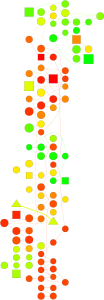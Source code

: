 graph G{
rankdir="LR";
size="10,2!";
0 [shape="circle",label="",style=filled,fillcolor="#ff4e00",fixedsize=true,width=1.10217930321,height=1.10217930321];
1 [shape="circle",label="",style=filled,fillcolor="#ff8800",fixedsize=true,width=1.04460435341,height=1.04460435341];
2 [shape="circle",label="",style=filled,fillcolor="#ff8800",fixedsize=true,width=0.943279176511,height=0.943279176511];
3 [shape="circle",label="",style=filled,fillcolor="#0eff00",fixedsize=true,width=1.004628465,height=1.004628465];
4 [shape="circle",label="",style=filled,fillcolor="#10ff00",fixedsize=true,width=1.12683271904,height=1.12683271904];
5 [shape="circle",label="",style=filled,fillcolor="#ffe800",fixedsize=true,width=1.04709226068,height=1.04709226068];
6 [shape="circle",label="",style=filled,fillcolor="#ffe500",fixedsize=true,width=1.04688728651,height=1.04688728651];
7 [shape="circle",label="",style=filled,fillcolor="#ffef00",fixedsize=true,width=1.24903926696,height=1.24903926696];
8 [shape="square",label="",style=filled,fillcolor="#aaff00",fixedsize=true,width=1.26404448745,height=1.26404448745];
9 [shape="square",label="",style=filled,fillcolor="#00ff00",fixedsize=true,width=1.50559735426,height=1.50559735426];
10 [shape="circle",label="",style=filled,fillcolor="#ffe400",fixedsize=true,width=0.96607845591,height=0.96607845591];
11 [shape="circle",label="",style=filled,fillcolor="#ffe500",fixedsize=true,width=1.12104216327,height=1.12104216327];
12 [shape="circle",label="",style=filled,fillcolor="#ffcf00",fixedsize=true,width=1.0101167039,height=1.0101167039];
13 [shape="circle",label="",style=filled,fillcolor="#8fff00",fixedsize=true,width=1.19465872103,height=1.19465872103];
14 [shape="circle",label="",style=filled,fillcolor="#1aff00",fixedsize=true,width=1.26346364564,height=1.26346364564];
15 [shape="circle",label="",style=filled,fillcolor="#ff4e00",fixedsize=true,width=1.05873862843,height=1.05873862843];
16 [shape="circle",label="",style=filled,fillcolor="#cdff00",fixedsize=true,width=1.22180802094,height=1.22180802094];
17 [shape="circle",label="",style=filled,fillcolor="#ffcf00",fixedsize=true,width=0.995989427202,height=0.995989427202];
18 [shape="circle",label="",style=filled,fillcolor="#47ff00",fixedsize=true,width=1.00398822626,height=1.00398822626];
19 [shape="circle",label="",style=filled,fillcolor="#79ff00",fixedsize=true,width=1.12772146017,height=1.12772146017];
20 [shape="circle",label="",style=filled,fillcolor="#a4ff00",fixedsize=true,width=1.08894008353,height=1.08894008353];
21 [shape="circle",label="",style=filled,fillcolor="#2aff00",fixedsize=true,width=1.17544288349,height=1.17544288349];
22 [shape="triangle",label="",style=filled,fillcolor="#d6ff00",fixedsize=true,width=1.56854238905,height=1.56854238905];
23 [shape="circle",label="",style=filled,fillcolor="#68ff00",fixedsize=true,width=1.15317505365,height=1.15317505365];
24 [shape="circle",label="",style=filled,fillcolor="#17ff00",fixedsize=true,width=1.04954242202,height=1.04954242202];
25 [shape="circle",label="",style=filled,fillcolor="#ff4e00",fixedsize=true,width=1.1424601378,height=1.1424601378];
26 [shape="circle",label="",style=filled,fillcolor="#ff8700",fixedsize=true,width=1.08433746974,height=1.08433746974];
27 [shape="circle",label="",style=filled,fillcolor="#ff4e00",fixedsize=true,width=0.932669018591,height=0.932669018591];
28 [shape="square",label="",style=filled,fillcolor="#0cff00",fixedsize=true,width=1.06609732786,height=1.06609732786];
29 [shape="circle",label="",style=filled,fillcolor="#ff4400",fixedsize=true,width=1.0231388698,height=1.0231388698];
30 [shape="circle",label="",style=filled,fillcolor="#dcff00",fixedsize=true,width=0.972868950541,height=0.972868950541];
31 [shape="circle",label="",style=filled,fillcolor="#6cff00",fixedsize=true,width=1.08991809766,height=1.08991809766];
32 [shape="circle",label="",style=filled,fillcolor="#ff4e00",fixedsize=true,width=0.959390342314,height=0.959390342314];
33 [shape="circle",label="",style=filled,fillcolor="#ff9800",fixedsize=true,width=1.03923186407,height=1.03923186407];
34 [shape="circle",label="",style=filled,fillcolor="#ffe800",fixedsize=true,width=0.96949544278,height=0.96949544278];
35 [shape="circle",label="",style=filled,fillcolor="#d4ff00",fixedsize=true,width=1.12461781207,height=1.12461781207];
36 [shape="circle",label="",style=filled,fillcolor="#ff6e00",fixedsize=true,width=1.05668180461,height=1.05668180461];
37 [shape="circle",label="",style=filled,fillcolor="#ff2200",fixedsize=true,width=1.17663179032,height=1.17663179032];
38 [shape="circle",label="",style=filled,fillcolor="#ff8800",fixedsize=true,width=1.04595716295,height=1.04595716295];
39 [shape="circle",label="",style=filled,fillcolor="#ff4e00",fixedsize=true,width=0.995910441701,height=0.995910441701];
40 [shape="square",label="",style=filled,fillcolor="#ff2700",fixedsize=true,width=1.24154449231,height=1.24154449231];
41 [shape="circle",label="",style=filled,fillcolor="#ff4400",fixedsize=true,width=1.05390740675,height=1.05390740675];
42 [shape="circle",label="",style=filled,fillcolor="#69ff00",fixedsize=true,width=0.928877846576,height=0.928877846576];
43 [shape="circle",label="",style=filled,fillcolor="#ff3e00",fixedsize=true,width=1.00472825993,height=1.00472825993];
44 [shape="circle",label="",style=filled,fillcolor="#74ff00",fixedsize=true,width=1.09135636415,height=1.09135636415];
45 [shape="circle",label="",style=filled,fillcolor="#13ff00",fixedsize=true,width=1.22147287889,height=1.22147287889];
46 [shape="circle",label="",style=filled,fillcolor="#ffed00",fixedsize=true,width=1.11675135534,height=1.11675135534];
47 [shape="circle",label="",style=filled,fillcolor="#ff2800",fixedsize=true,width=1.23015015055,height=1.23015015055];
48 [shape="circle",label="",style=filled,fillcolor="#ff4d00",fixedsize=true,width=1.20688692114,height=1.20688692114];
49 [shape="circle",label="",style=filled,fillcolor="#0cff00",fixedsize=true,width=0.996652598874,height=0.996652598874];
50 [shape="circle",label="",style=filled,fillcolor="#ff3e00",fixedsize=true,width=1.04325996726,height=1.04325996726];
51 [shape="circle",label="",style=filled,fillcolor="#ff2500",fixedsize=true,width=1.06335935915,height=1.06335935915];
52 [shape="circle",label="",style=filled,fillcolor="#ff3e00",fixedsize=true,width=0.928450389504,height=0.928450389504];
53 [shape="circle",label="",style=filled,fillcolor="#63ff00",fixedsize=true,width=1.38949133358,height=1.38949133358];
54 [shape="circle",label="",style=filled,fillcolor="#ff3700",fixedsize=true,width=1.23389513024,height=1.23389513024];
55 [shape="circle",label="",style=filled,fillcolor="#ff5a00",fixedsize=true,width=1.18112564441,height=1.18112564441];
56 [shape="circle",label="",style=filled,fillcolor="#ff4e00",fixedsize=true,width=1.03176594081,height=1.03176594081];
57 [shape="square",label="",style=filled,fillcolor="#ff0100",fixedsize=true,width=0.993310688378,height=0.993310688378];
58 [shape="triangle",label="",style=filled,fillcolor="#d6ff00",fixedsize=true,width=1.52805061188,height=1.52805061188];
59 [shape="circle",label="",style=filled,fillcolor="#b0ff00",fixedsize=true,width=0.941093248679,height=0.941093248679];
60 [shape="circle",label="",style=filled,fillcolor="#deff00",fixedsize=true,width=1.269864631,height=1.269864631];
61 [shape="circle",label="",style=filled,fillcolor="#b0ff00",fixedsize=true,width=1.0814660677,height=1.0814660677];
62 [shape="square",label="",style=filled,fillcolor="#ff0000",fixedsize=true,width=1.37697597401,height=1.37697597401];
63 [shape="circle",label="",style=filled,fillcolor="#ffb600",fixedsize=true,width=1.07312068344,height=1.07312068344];
64 [shape="circle",label="",style=filled,fillcolor="#ff4400",fixedsize=true,width=1.10614027576,height=1.10614027576];
65 [shape="circle",label="",style=filled,fillcolor="#78ff00",fixedsize=true,width=0.94614651939,height=0.94614651939];
66 [shape="square",label="",style=filled,fillcolor="#ff8b00",fixedsize=true,width=1.30347756308,height=1.30347756308];
67 [shape="circle",label="",style=filled,fillcolor="#aaff00",fixedsize=true,width=1.04305530249,height=1.04305530249];
68 [shape="circle",label="",style=filled,fillcolor="#ff8500",fixedsize=true,width=1.03219516588,height=1.03219516588];
69 [shape="square",label="",style=filled,fillcolor="#ffe800",fixedsize=true,width=0.981822125364,height=0.981822125364];
70 [shape="circle",label="",style=filled,fillcolor="#8bff00",fixedsize=true,width=1.14811255626,height=1.14811255626];
71 [shape="circle",label="",style=filled,fillcolor="#ff8700",fixedsize=true,width=1.24616377185,height=1.24616377185];
72 [shape="circle",label="",style=filled,fillcolor="#ff8300",fixedsize=true,width=1.02161286259,height=1.02161286259];
73 [shape="square",label="",style=filled,fillcolor="#61ff00",fixedsize=true,width=1.38877750761,height=1.38877750761];
74 [shape="circle",label="",style=filled,fillcolor="#ff3e00",fixedsize=true,width=0.992884358219,height=0.992884358219];
75 [shape="circle",label="",style=filled,fillcolor="#ff3e00",fixedsize=true,width=0.996895881344,height=0.996895881344];
76 [shape="circle",label="",style=filled,fillcolor="#ff6800",fixedsize=true,width=1.11019132819,height=1.11019132819];
77 [shape="circle",label="",style=filled,fillcolor="#ff3e00",fixedsize=true,width=0.991096349808,height=0.991096349808];
78 [shape="circle",label="",style=filled,fillcolor="#ff4400",fixedsize=true,width=0.967277181249,height=0.967277181249];
79 [shape="circle",label="",style=filled,fillcolor="#ffe800",fixedsize=true,width=1.15773674301,height=1.15773674301];
80 [shape="circle",label="",style=filled,fillcolor="#ff4400",fixedsize=true,width=0.969615606455,height=0.969615606455];
81 [shape="circle",label="",style=filled,fillcolor="#ff2200",fixedsize=true,width=1.18411878228,height=1.18411878228];
82 [shape="circle",label="",style=filled,fillcolor="#ff5100",fixedsize=true,width=1.25624076611,height=1.25624076611];
83 [shape="circle",label="",style=filled,fillcolor="#ff5600",fixedsize=true,width=1.10782815628,height=1.10782815628];
84 [shape="circle",label="",style=filled,fillcolor="#10ff00",fixedsize=true,width=0.948251149051,height=0.948251149051];
85 [shape="circle",label="",style=filled,fillcolor="#ff8500",fixedsize=true,width=1.080582935,height=1.080582935];
86 [shape="circle",label="",style=filled,fillcolor="#ff4e00",fixedsize=true,width=1.17185905374,height=1.17185905374];
87 [shape="circle",label="",style=filled,fillcolor="#ffe400",fixedsize=true,width=0.984930085011,height=0.984930085011];
88 [shape="circle",label="",style=filled,fillcolor="#ff4e00",fixedsize=true,width=1.04652217083,height=1.04652217083];
89 [shape="circle",label="",style=filled,fillcolor="#ffe800",fixedsize=true,width=1.08111167926,height=1.08111167926];
90 [shape="square",label="",style=filled,fillcolor="#e2ff00",fixedsize=true,width=1.49886350014,height=1.49886350014];
91 [shape="circle",label="",style=filled,fillcolor="#aaff00",fixedsize=true,width=0.93409087345,height=0.93409087345];
92 [shape="circle",label="",style=filled,fillcolor="#ff3e00",fixedsize=true,width=0.962151399682,height=0.962151399682];
93 [shape="circle",label="",style=filled,fillcolor="#d4ff00",fixedsize=true,width=1.04077304043,height=1.04077304043];
94 [shape="circle",label="",style=filled,fillcolor="#ff3300",fixedsize=true,width=1.33130407091,height=1.33130407091];
95 [shape="circle",label="",style=filled,fillcolor="#ff3400",fixedsize=true,width=1.22637260912,height=1.22637260912];
96 [shape="circle",label="",style=filled,fillcolor="#ff3e00",fixedsize=true,width=0.954697820271,height=0.954697820271];
97 [shape="circle",label="",style=filled,fillcolor="#aaff00",fixedsize=true,width=1.11288114654,height=1.11288114654];
98 [shape="circle",label="",style=filled,fillcolor="#ff2e00",fixedsize=true,width=1.26673283709,height=1.26673283709];
99 [shape="circle",label="",style=filled,fillcolor="#68ff00",fixedsize=true,width=1.2955058684,height=1.2955058684];
12 -- 1[dir="none",color="#ff9d00",penwidth=1];
14 -- 3[dir="none",color="#0cff00",penwidth=1];
16 -- 13[dir="none",color="#b6ff00",penwidth=1];
17 -- 10[dir="none",color="#ffcc00",penwidth=1];
18 -- 13[dir="none",color="#6cff00",penwidth=1];
21 -- 20[dir="none",color="#67ff00",penwidth=1];
21 -- 14[dir="none",color="#1bff00",penwidth=1];
23 -- 9[dir="none",color="#2fff00",penwidth=1];
23 -- 11[dir="none",color="#ccff00",penwidth=1];
24 -- 18[dir="none",color="#29ff00",penwidth=1];
30 -- 19[dir="none",color="#b2ff00",penwidth=1];
30 -- 16[dir="none",color="#e1ff00",penwidth=1];
31 -- 18[dir="none",color="#58ff00",penwidth=1];
32 -- 0[dir="none",color="#ff3e00",penwidth=1];
32 -- 15[dir="none",color="#ff3e00",penwidth=1];
33 -- 26[dir="none",color="#ff8100",penwidth=1];
34 -- 5[dir="none",color="#ffda00",penwidth=1];
36 -- 22[dir="none",color="#ffba00",penwidth=1];
37 -- 26[dir="none",color="#ff4500",penwidth=1];
38 -- 17[dir="none",color="#ff9d00",penwidth=1];
38 -- 1[dir="none",color="#ff7900",penwidth=1];
39 -- 27[dir="none",color="#ff3e00",penwidth=1];
39 -- 29[dir="none",color="#ff3900",penwidth=1];
42 -- 31[dir="none",color="#6bff00",penwidth=1];
42 -- 23[dir="none",color="#69ff00",penwidth=1];
44 -- 13[dir="none",color="#85ff00",penwidth=1];
44 -- 31[dir="none",color="#71ff00",penwidth=1];
45 -- 9[dir="none",color="#00ff00",penwidth=1];
45 -- 42[dir="none",color="#3aff00",penwidth=1];
45 -- 24[dir="none",color="#0cff00",penwidth=1];
46 -- 33[dir="none",color="#ffb500",penwidth=1];
47 -- 37[dir="none",color="#ff1500",penwidth=1];
47 -- 33[dir="none",color="#ff5000",penwidth=1];
48 -- 38[dir="none",color="#ff5b00",penwidth=1];
48 -- 36[dir="none",color="#ff4e00",penwidth=1];
49 -- 3[dir="none",color="#04ff00",penwidth=1];
49 -- 28[dir="none",color="#02ff00",penwidth=1];
50 -- 29[dir="none",color="#ff3100",penwidth=1];
51 -- 43[dir="none",color="#ff2100",penwidth=1];
53 -- 46[dir="none",color="#c4ff00",penwidth=1];
53 -- 14[dir="none",color="#3aff00",penwidth=1];
55 -- 15[dir="none",color="#ff4400",penwidth=1];
55 -- 6[dir="none",color="#ff9100",penwidth=1];
55 -- 51[dir="none",color="#ff2f00",penwidth=1];
56 -- 27[dir="none",color="#ff3e00",penwidth=1];
56 -- 52[dir="none",color="#ff3600",penwidth=1];
56 -- 25[dir="none",color="#ff3e00",penwidth=1];
57 -- 51[dir="none",color="#ff0200",penwidth=1];
58 -- 48[dir="none",color="#ffa900",penwidth=1];
58 -- 22[dir="none",color="#e2ff00",penwidth=8];
58 -- 1[dir="none",color="#ffc700",penwidth=1];
60 -- 30[dir="none",color="#eaff00",penwidth=1];
61 -- 35[dir="none",color="#ccff00",penwidth=1];
62 -- 15[dir="none",color="#ff1600",penwidth=1];
62 -- 2[dir="none",color="#ff3300",penwidth=1];
62 -- 43[dir="none",color="#ff0e00",penwidth=1];
63 -- 35[dir="none",color="#ffdf00",penwidth=1];
64 -- 41[dir="none",color="#ff3400",penwidth=1];
65 -- 19[dir="none",color="#7bff00",penwidth=1];
65 -- 16[dir="none",color="#a9ff00",penwidth=1];
65 -- 44[dir="none",color="#78ff00",penwidth=1];
66 -- 11[dir="none",color="#ffaa00",penwidth=1];
67 -- 59[dir="none",color="#b5ff00",penwidth=1];
68 -- 15[dir="none",color="#ff5a00",penwidth=1];
68 -- 62[dir="none",color="#ff3200",penwidth=1];
68 -- 43[dir="none",color="#ff5200",penwidth=1];
69 -- 34[dir="none",color="#ffda00",penwidth=1];
69 -- 10[dir="none",color="#ffd900",penwidth=1];
70 -- 6[dir="none",color="#e0ff00",penwidth=1];
71 -- 20[dir="none",color="#ffdc00",penwidth=1];
72 -- 36[dir="none",color="#ff6900",penwidth=1];
72 -- 7[dir="none",color="#ffab00",penwidth=1];
72 -- 2[dir="none",color="#ff7700",penwidth=1];
73 -- 70[dir="none",color="#78ff00",penwidth=1];
73 -- 60[dir="none",color="#a6ff00",penwidth=1];
73 -- 19[dir="none",color="#6eff00",penwidth=1];
74 -- 50[dir="none",color="#ff2e00",penwidth=1];
74 -- 27[dir="none",color="#ff3600",penwidth=1];
74 -- 52[dir="none",color="#ff2e00",penwidth=1];
76 -- 57[dir="none",color="#ff2400",penwidth=1];
76 -- 60[dir="none",color="#ffb300",penwidth=1];
77 -- 75[dir="none",color="#ff2e00",penwidth=1];
78 -- 29[dir="none",color="#ff3400",penwidth=1];
80 -- 78[dir="none",color="#ff3400",penwidth=1];
80 -- 41[dir="none",color="#ff3400",penwidth=1];
81 -- 62[dir="none",color="#ff0000",penwidth=1];
81 -- 37[dir="none",color="#ff1100",penwidth=1];
82 -- 63[dir="none",color="#ff7400",penwidth=1];
82 -- 54[dir="none",color="#ff3400",penwidth=1];
83 -- 36[dir="none",color="#ff5200",penwidth=1];
84 -- 21[dir="none",color="#15ff00",penwidth=1];
84 -- 3[dir="none",color="#06ff00",penwidth=1];
84 -- 4[dir="none",color="#07ff00",penwidth=1];
85 -- 81[dir="none",color="#ff4300",penwidth=1];
85 -- 26[dir="none",color="#ff7700",penwidth=1];
85 -- 68[dir="none",color="#ff7600",penwidth=1];
86 -- 25[dir="none",color="#ff3e00",penwidth=1];
86 -- 0[dir="none",color="#ff3e00",penwidth=1];
87 -- 34[dir="none",color="#ffd800",penwidth=1];
87 -- 12[dir="none",color="#ffcc00",penwidth=1];
88 -- 39[dir="none",color="#ff3e00",penwidth=1];
89 -- 79[dir="none",color="#ffda00",penwidth=1];
89 -- 5[dir="none",color="#ffda00",penwidth=1];
89 -- 69[dir="none",color="#ffda00",penwidth=1];
90 -- 7[dir="none",color="#fff600",penwidth=1];
90 -- 2[dir="none",color="#ffc200",penwidth=1];
90 -- 68[dir="none",color="#ffc000",penwidth=1];
91 -- 59[dir="none",color="#b5ff00",penwidth=1];
91 -- 61[dir="none",color="#b5ff00",penwidth=1];
92 -- 52[dir="none",color="#ff2e00",penwidth=1];
92 -- 77[dir="none",color="#ff2e00",penwidth=1];
93 -- 59[dir="none",color="#ccff00",penwidth=1];
93 -- 63[dir="none",color="#ffdf00",penwidth=1];
94 -- 47[dir="none",color="#ff1d00",penwidth=1];
94 -- 71[dir="none",color="#ff4d00",penwidth=1];
95 -- 54[dir="none",color="#ff2500",penwidth=1];
95 -- 83[dir="none",color="#ff3400",penwidth=1];
96 -- 43[dir="none",color="#ff2e00",penwidth=1];
96 -- 75[dir="none",color="#ff2e00",penwidth=1];
97 -- 91[dir="none",color="#b1ff00",penwidth=1];
97 -- 67[dir="none",color="#b1ff00",penwidth=1];
97 -- 8[dir="none",color="#b1ff00",penwidth=1];
98 -- 48[dir="none",color="#ff2d00",penwidth=1];
98 -- 95[dir="none",color="#ff2000",penwidth=1];
98 -- 22[dir="none",color="#ff9900",penwidth=1];
98 -- 40[dir="none",color="#ff1a00",penwidth=1];
99 -- 9[dir="none",color="#2fff00",penwidth=1];
99 -- 11[dir="none",color="#ccff00",penwidth=1];
}